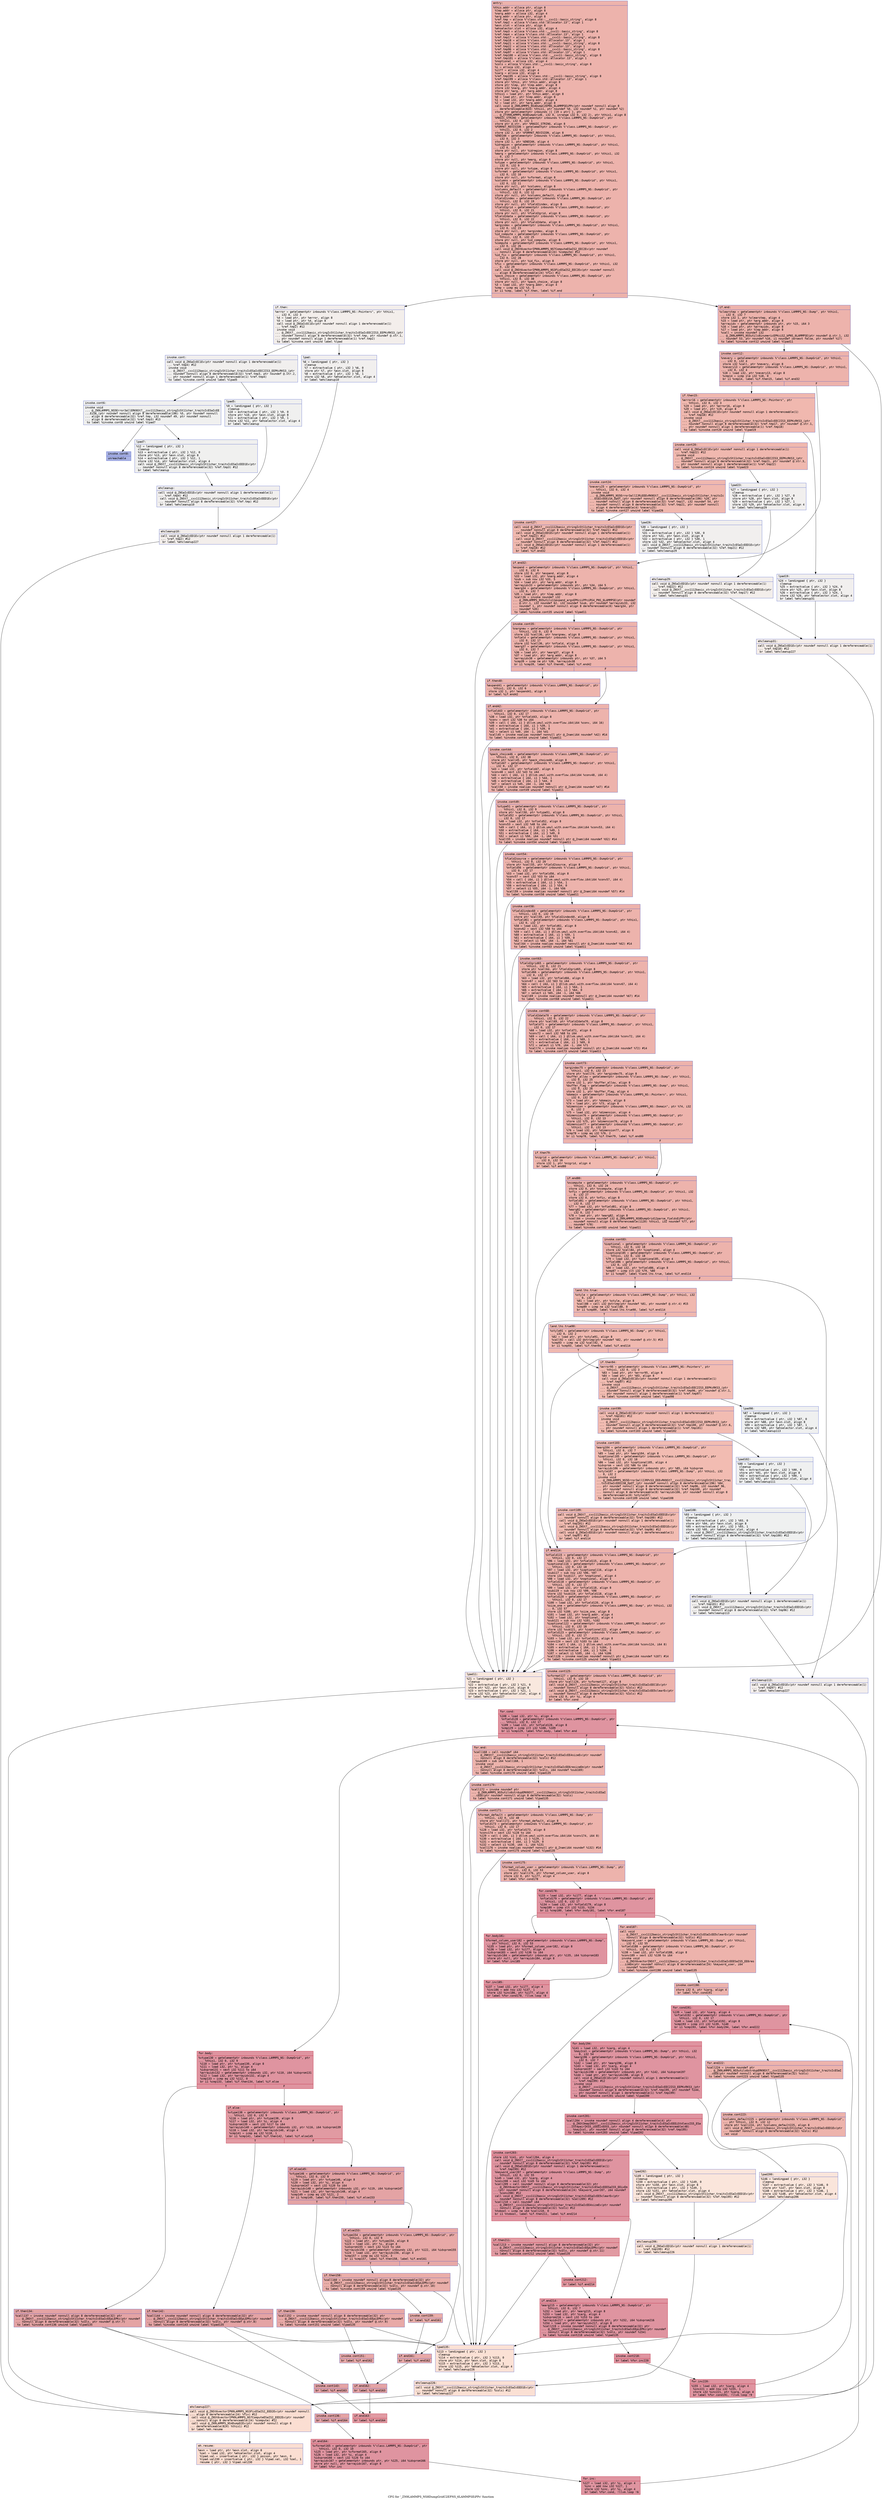 digraph "CFG for '_ZN9LAMMPS_NS8DumpGridC2EPNS_6LAMMPSEiPPc' function" {
	label="CFG for '_ZN9LAMMPS_NS8DumpGridC2EPNS_6LAMMPSEiPPc' function";

	Node0x557f62b9d290 [shape=record,color="#3d50c3ff", style=filled, fillcolor="#d6524470" fontname="Courier",label="{entry:\l|  %this.addr = alloca ptr, align 8\l  %lmp.addr = alloca ptr, align 8\l  %narg.addr = alloca i32, align 4\l  %arg.addr = alloca ptr, align 8\l  %ref.tmp = alloca %\"class.std::__cxx11::basic_string\", align 8\l  %ref.tmp2 = alloca %\"class.std::allocator.13\", align 1\l  %exn.slot = alloca ptr, align 8\l  %ehselector.slot = alloca i32, align 4\l  %ref.tmp3 = alloca %\"class.std::__cxx11::basic_string\", align 8\l  %ref.tmp4 = alloca %\"class.std::allocator.13\", align 1\l  %ref.tmp17 = alloca %\"class.std::__cxx11::basic_string\", align 8\l  %ref.tmp18 = alloca %\"class.std::allocator.13\", align 1\l  %ref.tmp21 = alloca %\"class.std::__cxx11::basic_string\", align 8\l  %ref.tmp22 = alloca %\"class.std::allocator.13\", align 1\l  %ref.tmp96 = alloca %\"class.std::__cxx11::basic_string\", align 8\l  %ref.tmp97 = alloca %\"class.std::allocator.13\", align 1\l  %ref.tmp100 = alloca %\"class.std::__cxx11::basic_string\", align 8\l  %ref.tmp101 = alloca %\"class.std::allocator.13\", align 1\l  %noptional = alloca i32, align 4\l  %cols = alloca %\"class.std::__cxx11::basic_string\", align 8\l  %i = alloca i32, align 4\l  %i177 = alloca i32, align 4\l  %iarg = alloca i32, align 4\l  %ref.tmp195 = alloca %\"class.std::__cxx11::basic_string\", align 8\l  %ref.tmp199 = alloca %\"class.std::allocator.13\", align 1\l  store ptr %this, ptr %this.addr, align 8\l  store ptr %lmp, ptr %lmp.addr, align 8\l  store i32 %narg, ptr %narg.addr, align 4\l  store ptr %arg, ptr %arg.addr, align 8\l  %this1 = load ptr, ptr %this.addr, align 8\l  %0 = load ptr, ptr %lmp.addr, align 8\l  %1 = load i32, ptr %narg.addr, align 4\l  %2 = load ptr, ptr %arg.addr, align 8\l  call void @_ZN9LAMMPS_NS4DumpC2EPNS_6LAMMPSEiPPc(ptr noundef nonnull align 8\l... dereferenceable(824) %this1, ptr noundef %0, i32 noundef %1, ptr noundef %2)\l  store ptr getelementptr inbounds (\{ [19 x ptr] \}, ptr\l... @_ZTVN9LAMMPS_NS8DumpGridE, i32 0, inrange i32 0, i32 2), ptr %this1, align 8\l  %MAGIC_STRING = getelementptr inbounds %\"class.LAMMPS_NS::DumpGrid\", ptr\l... %this1, i32 0, i32 1\l  store ptr @.str, ptr %MAGIC_STRING, align 8\l  %FORMAT_REVISION = getelementptr inbounds %\"class.LAMMPS_NS::DumpGrid\", ptr\l... %this1, i32 0, i32 2\l  store i32 2, ptr %FORMAT_REVISION, align 8\l  %ENDIAN = getelementptr inbounds %\"class.LAMMPS_NS::DumpGrid\", ptr %this1,\l... i32 0, i32 3\l  store i32 1, ptr %ENDIAN, align 4\l  %idregion = getelementptr inbounds %\"class.LAMMPS_NS::DumpGrid\", ptr %this1,\l... i32 0, i32 5\l  store ptr null, ptr %idregion, align 8\l  %earg = getelementptr inbounds %\"class.LAMMPS_NS::DumpGrid\", ptr %this1, i32\l... 0, i32 7\l  store ptr null, ptr %earg, align 8\l  %vtype = getelementptr inbounds %\"class.LAMMPS_NS::DumpGrid\", ptr %this1,\l... i32 0, i32 9\l  store ptr null, ptr %vtype, align 8\l  %vformat = getelementptr inbounds %\"class.LAMMPS_NS::DumpGrid\", ptr %this1,\l... i32 0, i32 10\l  store ptr null, ptr %vformat, align 8\l  %columns = getelementptr inbounds %\"class.LAMMPS_NS::DumpGrid\", ptr %this1,\l... i32 0, i32 11\l  store ptr null, ptr %columns, align 8\l  %columns_default = getelementptr inbounds %\"class.LAMMPS_NS::DumpGrid\", ptr\l... %this1, i32 0, i32 12\l  store ptr null, ptr %columns_default, align 8\l  %field2index = getelementptr inbounds %\"class.LAMMPS_NS::DumpGrid\", ptr\l... %this1, i32 0, i32 19\l  store ptr null, ptr %field2index, align 8\l  %field2grid = getelementptr inbounds %\"class.LAMMPS_NS::DumpGrid\", ptr\l... %this1, i32 0, i32 21\l  store ptr null, ptr %field2grid, align 8\l  %field2data = getelementptr inbounds %\"class.LAMMPS_NS::DumpGrid\", ptr\l... %this1, i32 0, i32 22\l  store ptr null, ptr %field2data, align 8\l  %argindex = getelementptr inbounds %\"class.LAMMPS_NS::DumpGrid\", ptr %this1,\l... i32 0, i32 23\l  store ptr null, ptr %argindex, align 8\l  %id_compute = getelementptr inbounds %\"class.LAMMPS_NS::DumpGrid\", ptr\l... %this1, i32 0, i32 25\l  store ptr null, ptr %id_compute, align 8\l  %compute = getelementptr inbounds %\"class.LAMMPS_NS::DumpGrid\", ptr %this1,\l... i32 0, i32 26\l  call void @_ZNSt6vectorIPN9LAMMPS_NS7ComputeESaIS2_EEC2Ev(ptr noundef\l... nonnull align 8 dereferenceable(24) %compute) #12\l  %id_fix = getelementptr inbounds %\"class.LAMMPS_NS::DumpGrid\", ptr %this1,\l... i32 0, i32 28\l  store ptr null, ptr %id_fix, align 8\l  %fix = getelementptr inbounds %\"class.LAMMPS_NS::DumpGrid\", ptr %this1, i32\l... 0, i32 29\l  call void @_ZNSt6vectorIPN9LAMMPS_NS3FixESaIS2_EEC2Ev(ptr noundef nonnull\l... align 8 dereferenceable(24) %fix) #12\l  %pack_choice = getelementptr inbounds %\"class.LAMMPS_NS::DumpGrid\", ptr\l... %this1, i32 0, i32 38\l  store ptr null, ptr %pack_choice, align 8\l  %3 = load i32, ptr %narg.addr, align 4\l  %cmp = icmp eq i32 %3, 5\l  br i1 %cmp, label %if.then, label %if.end\l|{<s0>T|<s1>F}}"];
	Node0x557f62b9d290:s0 -> Node0x557f62ba2fd0[tooltip="entry -> if.then\nProbability 0.00%" ];
	Node0x557f62b9d290:s1 -> Node0x557f62ba30a0[tooltip="entry -> if.end\nProbability 100.00%" ];
	Node0x557f62ba2fd0 [shape=record,color="#3d50c3ff", style=filled, fillcolor="#e5d8d170" fontname="Courier",label="{if.then:\l|  %error = getelementptr inbounds %\"class.LAMMPS_NS::Pointers\", ptr %this1,\l... i32 0, i32 3\l  %4 = load ptr, ptr %error, align 8\l  %5 = load ptr, ptr %4, align 8\l  call void @_ZNSaIcEC1Ev(ptr noundef nonnull align 1 dereferenceable(1)\l... %ref.tmp2) #12\l  invoke void\l... @_ZNSt7__cxx1112basic_stringIcSt11char_traitsIcESaIcEEC2IS3_EEPKcRKS3_(ptr\l... noundef nonnull align 8 dereferenceable(32) %ref.tmp, ptr noundef @.str.1,\l... ptr noundef nonnull align 1 dereferenceable(1) %ref.tmp2)\l          to label %invoke.cont unwind label %lpad\l}"];
	Node0x557f62ba2fd0 -> Node0x557f62ba36c0[tooltip="if.then -> invoke.cont\nProbability 50.00%" ];
	Node0x557f62ba2fd0 -> Node0x557f62ba37a0[tooltip="if.then -> lpad\nProbability 50.00%" ];
	Node0x557f62ba36c0 [shape=record,color="#3d50c3ff", style=filled, fillcolor="#e0dbd870" fontname="Courier",label="{invoke.cont:\l|  call void @_ZNSaIcEC1Ev(ptr noundef nonnull align 1 dereferenceable(1)\l... %ref.tmp4) #12\l  invoke void\l... @_ZNSt7__cxx1112basic_stringIcSt11char_traitsIcESaIcEEC2IS3_EEPKcRKS3_(ptr\l... noundef nonnull align 8 dereferenceable(32) %ref.tmp3, ptr noundef @.str.2,\l... ptr noundef nonnull align 1 dereferenceable(1) %ref.tmp4)\l          to label %invoke.cont6 unwind label %lpad5\l}"];
	Node0x557f62ba36c0 -> Node0x557f62ba3c50[tooltip="invoke.cont -> invoke.cont6\nProbability 50.00%" ];
	Node0x557f62ba36c0 -> Node0x557f62ba3ca0[tooltip="invoke.cont -> lpad5\nProbability 50.00%" ];
	Node0x557f62ba3c50 [shape=record,color="#3d50c3ff", style=filled, fillcolor="#dedcdb70" fontname="Courier",label="{invoke.cont6:\l|  invoke void\l... @_ZN9LAMMPS_NS5Error3allERKNSt7__cxx1112basic_stringIcSt11char_traitsIcESaIcEE\l...EiS8_(ptr noundef nonnull align 8 dereferenceable(196) %5, ptr noundef nonnull\l... align 8 dereferenceable(32) %ref.tmp, i32 noundef 49, ptr noundef nonnull\l... align 8 dereferenceable(32) %ref.tmp3) #13\l          to label %invoke.cont8 unwind label %lpad7\l}"];
	Node0x557f62ba3c50 -> Node0x557f62ba3c00[tooltip="invoke.cont6 -> invoke.cont8\nProbability 0.00%" ];
	Node0x557f62ba3c50 -> Node0x557f62ba4020[tooltip="invoke.cont6 -> lpad7\nProbability 100.00%" ];
	Node0x557f62ba3c00 [shape=record,color="#3d50c3ff", style=filled, fillcolor="#3d50c370" fontname="Courier",label="{invoke.cont8:\l|  unreachable\l}"];
	Node0x557f62ba37a0 [shape=record,color="#3d50c3ff", style=filled, fillcolor="#e0dbd870" fontname="Courier",label="{lpad:\l|  %6 = landingpad \{ ptr, i32 \}\l          cleanup\l  %7 = extractvalue \{ ptr, i32 \} %6, 0\l  store ptr %7, ptr %exn.slot, align 8\l  %8 = extractvalue \{ ptr, i32 \} %6, 1\l  store i32 %8, ptr %ehselector.slot, align 4\l  br label %ehcleanup10\l}"];
	Node0x557f62ba37a0 -> Node0x557f62ba46c0[tooltip="lpad -> ehcleanup10\nProbability 100.00%" ];
	Node0x557f62ba3ca0 [shape=record,color="#3d50c3ff", style=filled, fillcolor="#dedcdb70" fontname="Courier",label="{lpad5:\l|  %9 = landingpad \{ ptr, i32 \}\l          cleanup\l  %10 = extractvalue \{ ptr, i32 \} %9, 0\l  store ptr %10, ptr %exn.slot, align 8\l  %11 = extractvalue \{ ptr, i32 \} %9, 1\l  store i32 %11, ptr %ehselector.slot, align 4\l  br label %ehcleanup\l}"];
	Node0x557f62ba3ca0 -> Node0x557f62ba4a10[tooltip="lpad5 -> ehcleanup\nProbability 100.00%" ];
	Node0x557f62ba4020 [shape=record,color="#3d50c3ff", style=filled, fillcolor="#dedcdb70" fontname="Courier",label="{lpad7:\l|  %12 = landingpad \{ ptr, i32 \}\l          cleanup\l  %13 = extractvalue \{ ptr, i32 \} %12, 0\l  store ptr %13, ptr %exn.slot, align 8\l  %14 = extractvalue \{ ptr, i32 \} %12, 1\l  store i32 %14, ptr %ehselector.slot, align 4\l  call void @_ZNSt7__cxx1112basic_stringIcSt11char_traitsIcESaIcEED1Ev(ptr\l... noundef nonnull align 8 dereferenceable(32) %ref.tmp3) #12\l  br label %ehcleanup\l}"];
	Node0x557f62ba4020 -> Node0x557f62ba4a10[tooltip="lpad7 -> ehcleanup\nProbability 100.00%" ];
	Node0x557f62ba4a10 [shape=record,color="#3d50c3ff", style=filled, fillcolor="#e0dbd870" fontname="Courier",label="{ehcleanup:\l|  call void @_ZNSaIcED1Ev(ptr noundef nonnull align 1 dereferenceable(1)\l... %ref.tmp4) #12\l  call void @_ZNSt7__cxx1112basic_stringIcSt11char_traitsIcESaIcEED1Ev(ptr\l... noundef nonnull align 8 dereferenceable(32) %ref.tmp) #12\l  br label %ehcleanup10\l}"];
	Node0x557f62ba4a10 -> Node0x557f62ba46c0[tooltip="ehcleanup -> ehcleanup10\nProbability 100.00%" ];
	Node0x557f62ba46c0 [shape=record,color="#3d50c3ff", style=filled, fillcolor="#e5d8d170" fontname="Courier",label="{ehcleanup10:\l|  call void @_ZNSaIcED1Ev(ptr noundef nonnull align 1 dereferenceable(1)\l... %ref.tmp2) #12\l  br label %ehcleanup227\l}"];
	Node0x557f62ba46c0 -> Node0x557f62ba5470[tooltip="ehcleanup10 -> ehcleanup227\nProbability 100.00%" ];
	Node0x557f62ba30a0 [shape=record,color="#3d50c3ff", style=filled, fillcolor="#d6524470" fontname="Courier",label="{if.end:\l|  %clearstep = getelementptr inbounds %\"class.LAMMPS_NS::Dump\", ptr %this1,\l... i32 0, i32 7\l  store i32 1, ptr %clearstep, align 4\l  %15 = load ptr, ptr %arg.addr, align 8\l  %arrayidx = getelementptr inbounds ptr, ptr %15, i64 3\l  %16 = load ptr, ptr %arrayidx, align 8\l  %17 = load ptr, ptr %lmp.addr, align 8\l  %call = invoke noundef i32\l... @_ZN9LAMMPS_NS5utils8inumericEPKciS2_bPNS_6LAMMPSE(ptr noundef @.str.1, i32\l... noundef 53, ptr noundef %16, i1 noundef zeroext false, ptr noundef %17)\l          to label %invoke.cont12 unwind label %lpad11\l}"];
	Node0x557f62ba30a0 -> Node0x557f62ba59f0[tooltip="if.end -> invoke.cont12\nProbability 100.00%" ];
	Node0x557f62ba30a0 -> Node0x557f62ba5a70[tooltip="if.end -> lpad11\nProbability 0.00%" ];
	Node0x557f62ba59f0 [shape=record,color="#3d50c3ff", style=filled, fillcolor="#d6524470" fontname="Courier",label="{invoke.cont12:\l|  %nevery = getelementptr inbounds %\"class.LAMMPS_NS::DumpGrid\", ptr %this1,\l... i32 0, i32 4\l  store i32 %call, ptr %nevery, align 8\l  %nevery13 = getelementptr inbounds %\"class.LAMMPS_NS::DumpGrid\", ptr %this1,\l... i32 0, i32 4\l  %18 = load i32, ptr %nevery13, align 8\l  %cmp14 = icmp sle i32 %18, 0\l  br i1 %cmp14, label %if.then15, label %if.end32\l|{<s0>T|<s1>F}}"];
	Node0x557f62ba59f0:s0 -> Node0x557f62ba61e0[tooltip="invoke.cont12 -> if.then15\nProbability 50.00%" ];
	Node0x557f62ba59f0:s1 -> Node0x557f62ba6260[tooltip="invoke.cont12 -> if.end32\nProbability 50.00%" ];
	Node0x557f62ba61e0 [shape=record,color="#3d50c3ff", style=filled, fillcolor="#dc5d4a70" fontname="Courier",label="{if.then15:\l|  %error16 = getelementptr inbounds %\"class.LAMMPS_NS::Pointers\", ptr\l... %this1, i32 0, i32 3\l  %19 = load ptr, ptr %error16, align 8\l  %20 = load ptr, ptr %19, align 8\l  call void @_ZNSaIcEC1Ev(ptr noundef nonnull align 1 dereferenceable(1)\l... %ref.tmp18) #12\l  invoke void\l... @_ZNSt7__cxx1112basic_stringIcSt11char_traitsIcESaIcEEC2IS3_EEPKcRKS3_(ptr\l... noundef nonnull align 8 dereferenceable(32) %ref.tmp17, ptr noundef @.str.1,\l... ptr noundef nonnull align 1 dereferenceable(1) %ref.tmp18)\l          to label %invoke.cont20 unwind label %lpad19\l}"];
	Node0x557f62ba61e0 -> Node0x557f62ba6750[tooltip="if.then15 -> invoke.cont20\nProbability 100.00%" ];
	Node0x557f62ba61e0 -> Node0x557f62ba67d0[tooltip="if.then15 -> lpad19\nProbability 0.00%" ];
	Node0x557f62ba6750 [shape=record,color="#3d50c3ff", style=filled, fillcolor="#dc5d4a70" fontname="Courier",label="{invoke.cont20:\l|  call void @_ZNSaIcEC1Ev(ptr noundef nonnull align 1 dereferenceable(1)\l... %ref.tmp22) #12\l  invoke void\l... @_ZNSt7__cxx1112basic_stringIcSt11char_traitsIcESaIcEEC2IS3_EEPKcRKS3_(ptr\l... noundef nonnull align 8 dereferenceable(32) %ref.tmp21, ptr noundef @.str.3,\l... ptr noundef nonnull align 1 dereferenceable(1) %ref.tmp22)\l          to label %invoke.cont24 unwind label %lpad23\l}"];
	Node0x557f62ba6750 -> Node0x557f62ba6b50[tooltip="invoke.cont20 -> invoke.cont24\nProbability 100.00%" ];
	Node0x557f62ba6750 -> Node0x557f62ba6ba0[tooltip="invoke.cont20 -> lpad23\nProbability 0.00%" ];
	Node0x557f62ba6b50 [shape=record,color="#3d50c3ff", style=filled, fillcolor="#dc5d4a70" fontname="Courier",label="{invoke.cont24:\l|  %nevery25 = getelementptr inbounds %\"class.LAMMPS_NS::DumpGrid\", ptr\l... %this1, i32 0, i32 4\l  invoke void\l... @_ZN9LAMMPS_NS5Error3allIJRiEEEvRKNSt7__cxx1112basic_stringIcSt11char_traitsIc\l...ESaIcEEEiSA_DpOT_(ptr noundef nonnull align 8 dereferenceable(196) %20, ptr\l... noundef nonnull align 8 dereferenceable(32) %ref.tmp17, i32 noundef 54, ptr\l... noundef nonnull align 8 dereferenceable(32) %ref.tmp21, ptr noundef nonnull\l... align 4 dereferenceable(4) %nevery25)\l          to label %invoke.cont27 unwind label %lpad26\l}"];
	Node0x557f62ba6b50 -> Node0x557f62ba6b00[tooltip="invoke.cont24 -> invoke.cont27\nProbability 100.00%" ];
	Node0x557f62ba6b50 -> Node0x557f62ba7020[tooltip="invoke.cont24 -> lpad26\nProbability 0.00%" ];
	Node0x557f62ba6b00 [shape=record,color="#3d50c3ff", style=filled, fillcolor="#dc5d4a70" fontname="Courier",label="{invoke.cont27:\l|  call void @_ZNSt7__cxx1112basic_stringIcSt11char_traitsIcESaIcEED1Ev(ptr\l... noundef nonnull align 8 dereferenceable(32) %ref.tmp21) #12\l  call void @_ZNSaIcED1Ev(ptr noundef nonnull align 1 dereferenceable(1)\l... %ref.tmp22) #12\l  call void @_ZNSt7__cxx1112basic_stringIcSt11char_traitsIcESaIcEED1Ev(ptr\l... noundef nonnull align 8 dereferenceable(32) %ref.tmp17) #12\l  call void @_ZNSaIcED1Ev(ptr noundef nonnull align 1 dereferenceable(1)\l... %ref.tmp18) #12\l  br label %if.end32\l}"];
	Node0x557f62ba6b00 -> Node0x557f62ba6260[tooltip="invoke.cont27 -> if.end32\nProbability 100.00%" ];
	Node0x557f62ba5a70 [shape=record,color="#3d50c3ff", style=filled, fillcolor="#f2cab570" fontname="Courier",label="{lpad11:\l|  %21 = landingpad \{ ptr, i32 \}\l          cleanup\l  %22 = extractvalue \{ ptr, i32 \} %21, 0\l  store ptr %22, ptr %exn.slot, align 8\l  %23 = extractvalue \{ ptr, i32 \} %21, 1\l  store i32 %23, ptr %ehselector.slot, align 4\l  br label %ehcleanup227\l}"];
	Node0x557f62ba5a70 -> Node0x557f62ba5470[tooltip="lpad11 -> ehcleanup227\nProbability 100.00%" ];
	Node0x557f62ba67d0 [shape=record,color="#3d50c3ff", style=filled, fillcolor="#e0dbd870" fontname="Courier",label="{lpad19:\l|  %24 = landingpad \{ ptr, i32 \}\l          cleanup\l  %25 = extractvalue \{ ptr, i32 \} %24, 0\l  store ptr %25, ptr %exn.slot, align 8\l  %26 = extractvalue \{ ptr, i32 \} %24, 1\l  store i32 %26, ptr %ehselector.slot, align 4\l  br label %ehcleanup31\l}"];
	Node0x557f62ba67d0 -> Node0x557f62ba7d90[tooltip="lpad19 -> ehcleanup31\nProbability 100.00%" ];
	Node0x557f62ba6ba0 [shape=record,color="#3d50c3ff", style=filled, fillcolor="#e0dbd870" fontname="Courier",label="{lpad23:\l|  %27 = landingpad \{ ptr, i32 \}\l          cleanup\l  %28 = extractvalue \{ ptr, i32 \} %27, 0\l  store ptr %28, ptr %exn.slot, align 8\l  %29 = extractvalue \{ ptr, i32 \} %27, 1\l  store i32 %29, ptr %ehselector.slot, align 4\l  br label %ehcleanup29\l}"];
	Node0x557f62ba6ba0 -> Node0x557f62ba8100[tooltip="lpad23 -> ehcleanup29\nProbability 100.00%" ];
	Node0x557f62ba7020 [shape=record,color="#3d50c3ff", style=filled, fillcolor="#e0dbd870" fontname="Courier",label="{lpad26:\l|  %30 = landingpad \{ ptr, i32 \}\l          cleanup\l  %31 = extractvalue \{ ptr, i32 \} %30, 0\l  store ptr %31, ptr %exn.slot, align 8\l  %32 = extractvalue \{ ptr, i32 \} %30, 1\l  store i32 %32, ptr %ehselector.slot, align 4\l  call void @_ZNSt7__cxx1112basic_stringIcSt11char_traitsIcESaIcEED1Ev(ptr\l... noundef nonnull align 8 dereferenceable(32) %ref.tmp21) #12\l  br label %ehcleanup29\l}"];
	Node0x557f62ba7020 -> Node0x557f62ba8100[tooltip="lpad26 -> ehcleanup29\nProbability 100.00%" ];
	Node0x557f62ba8100 [shape=record,color="#3d50c3ff", style=filled, fillcolor="#e5d8d170" fontname="Courier",label="{ehcleanup29:\l|  call void @_ZNSaIcED1Ev(ptr noundef nonnull align 1 dereferenceable(1)\l... %ref.tmp22) #12\l  call void @_ZNSt7__cxx1112basic_stringIcSt11char_traitsIcESaIcEED1Ev(ptr\l... noundef nonnull align 8 dereferenceable(32) %ref.tmp17) #12\l  br label %ehcleanup31\l}"];
	Node0x557f62ba8100 -> Node0x557f62ba7d90[tooltip="ehcleanup29 -> ehcleanup31\nProbability 100.00%" ];
	Node0x557f62ba7d90 [shape=record,color="#3d50c3ff", style=filled, fillcolor="#e8d6cc70" fontname="Courier",label="{ehcleanup31:\l|  call void @_ZNSaIcED1Ev(ptr noundef nonnull align 1 dereferenceable(1)\l... %ref.tmp18) #12\l  br label %ehcleanup227\l}"];
	Node0x557f62ba7d90 -> Node0x557f62ba5470[tooltip="ehcleanup31 -> ehcleanup227\nProbability 100.00%" ];
	Node0x557f62ba6260 [shape=record,color="#3d50c3ff", style=filled, fillcolor="#d6524470" fontname="Courier",label="{if.end32:\l|  %expand = getelementptr inbounds %\"class.LAMMPS_NS::DumpGrid\", ptr %this1,\l... i32 0, i32 6\l  store i32 0, ptr %expand, align 8\l  %33 = load i32, ptr %narg.addr, align 4\l  %sub = sub nsw i32 %33, 5\l  %34 = load ptr, ptr %arg.addr, align 8\l  %arrayidx33 = getelementptr inbounds ptr, ptr %34, i64 5\l  %earg34 = getelementptr inbounds %\"class.LAMMPS_NS::DumpGrid\", ptr %this1,\l... i32 0, i32 7\l  %35 = load ptr, ptr %lmp.addr, align 8\l  %call36 = invoke noundef i32\l... @_ZN9LAMMPS_NS5utils11expand_argsEPKciiPPciRS4_PNS_6LAMMPSE(ptr noundef\l... @.str.1, i32 noundef 62, i32 noundef %sub, ptr noundef %arrayidx33, i32\l... noundef 1, ptr noundef nonnull align 8 dereferenceable(8) %earg34, ptr\l... noundef %35)\l          to label %invoke.cont35 unwind label %lpad11\l}"];
	Node0x557f62ba6260 -> Node0x557f62ba9070[tooltip="if.end32 -> invoke.cont35\nProbability 100.00%" ];
	Node0x557f62ba6260 -> Node0x557f62ba5a70[tooltip="if.end32 -> lpad11\nProbability 0.00%" ];
	Node0x557f62ba9070 [shape=record,color="#3d50c3ff", style=filled, fillcolor="#d6524470" fontname="Courier",label="{invoke.cont35:\l|  %nargnew = getelementptr inbounds %\"class.LAMMPS_NS::DumpGrid\", ptr\l... %this1, i32 0, i32 8\l  store i32 %call36, ptr %nargnew, align 8\l  %nfield = getelementptr inbounds %\"class.LAMMPS_NS::DumpGrid\", ptr %this1,\l... i32 0, i32 17\l  store i32 %call36, ptr %nfield, align 8\l  %earg37 = getelementptr inbounds %\"class.LAMMPS_NS::DumpGrid\", ptr %this1,\l... i32 0, i32 7\l  %36 = load ptr, ptr %earg37, align 8\l  %37 = load ptr, ptr %arg.addr, align 8\l  %arrayidx38 = getelementptr inbounds ptr, ptr %37, i64 5\l  %cmp39 = icmp ne ptr %36, %arrayidx38\l  br i1 %cmp39, label %if.then40, label %if.end42\l|{<s0>T|<s1>F}}"];
	Node0x557f62ba9070:s0 -> Node0x557f62ba8ff0[tooltip="invoke.cont35 -> if.then40\nProbability 62.50%" ];
	Node0x557f62ba9070:s1 -> Node0x557f62ba9920[tooltip="invoke.cont35 -> if.end42\nProbability 37.50%" ];
	Node0x557f62ba8ff0 [shape=record,color="#3d50c3ff", style=filled, fillcolor="#d8564670" fontname="Courier",label="{if.then40:\l|  %expand41 = getelementptr inbounds %\"class.LAMMPS_NS::DumpGrid\", ptr\l... %this1, i32 0, i32 6\l  store i32 1, ptr %expand41, align 8\l  br label %if.end42\l}"];
	Node0x557f62ba8ff0 -> Node0x557f62ba9920[tooltip="if.then40 -> if.end42\nProbability 100.00%" ];
	Node0x557f62ba9920 [shape=record,color="#3d50c3ff", style=filled, fillcolor="#d6524470" fontname="Courier",label="{if.end42:\l|  %nfield43 = getelementptr inbounds %\"class.LAMMPS_NS::DumpGrid\", ptr\l... %this1, i32 0, i32 17\l  %38 = load i32, ptr %nfield43, align 8\l  %conv = sext i32 %38 to i64\l  %39 = call \{ i64, i1 \} @llvm.umul.with.overflow.i64(i64 %conv, i64 16)\l  %40 = extractvalue \{ i64, i1 \} %39, 1\l  %41 = extractvalue \{ i64, i1 \} %39, 0\l  %42 = select i1 %40, i64 -1, i64 %41\l  %call45 = invoke noalias noundef nonnull ptr @_Znam(i64 noundef %42) #14\l          to label %invoke.cont44 unwind label %lpad11\l}"];
	Node0x557f62ba9920 -> Node0x557f62ba2d40[tooltip="if.end42 -> invoke.cont44\nProbability 100.00%" ];
	Node0x557f62ba9920 -> Node0x557f62ba5a70[tooltip="if.end42 -> lpad11\nProbability 0.00%" ];
	Node0x557f62ba2d40 [shape=record,color="#3d50c3ff", style=filled, fillcolor="#d6524470" fontname="Courier",label="{invoke.cont44:\l|  %pack_choice46 = getelementptr inbounds %\"class.LAMMPS_NS::DumpGrid\", ptr\l... %this1, i32 0, i32 38\l  store ptr %call45, ptr %pack_choice46, align 8\l  %nfield47 = getelementptr inbounds %\"class.LAMMPS_NS::DumpGrid\", ptr %this1,\l... i32 0, i32 17\l  %43 = load i32, ptr %nfield47, align 8\l  %conv48 = sext i32 %43 to i64\l  %44 = call \{ i64, i1 \} @llvm.umul.with.overflow.i64(i64 %conv48, i64 4)\l  %45 = extractvalue \{ i64, i1 \} %44, 1\l  %46 = extractvalue \{ i64, i1 \} %44, 0\l  %47 = select i1 %45, i64 -1, i64 %46\l  %call50 = invoke noalias noundef nonnull ptr @_Znam(i64 noundef %47) #14\l          to label %invoke.cont49 unwind label %lpad11\l}"];
	Node0x557f62ba2d40 -> Node0x557f62baba40[tooltip="invoke.cont44 -> invoke.cont49\nProbability 100.00%" ];
	Node0x557f62ba2d40 -> Node0x557f62ba5a70[tooltip="invoke.cont44 -> lpad11\nProbability 0.00%" ];
	Node0x557f62baba40 [shape=record,color="#3d50c3ff", style=filled, fillcolor="#d6524470" fontname="Courier",label="{invoke.cont49:\l|  %vtype51 = getelementptr inbounds %\"class.LAMMPS_NS::DumpGrid\", ptr\l... %this1, i32 0, i32 9\l  store ptr %call50, ptr %vtype51, align 8\l  %nfield52 = getelementptr inbounds %\"class.LAMMPS_NS::DumpGrid\", ptr %this1,\l... i32 0, i32 17\l  %48 = load i32, ptr %nfield52, align 8\l  %conv53 = sext i32 %48 to i64\l  %49 = call \{ i64, i1 \} @llvm.umul.with.overflow.i64(i64 %conv53, i64 4)\l  %50 = extractvalue \{ i64, i1 \} %49, 1\l  %51 = extractvalue \{ i64, i1 \} %49, 0\l  %52 = select i1 %50, i64 -1, i64 %51\l  %call55 = invoke noalias noundef nonnull ptr @_Znam(i64 noundef %52) #14\l          to label %invoke.cont54 unwind label %lpad11\l}"];
	Node0x557f62baba40 -> Node0x557f62bac1b0[tooltip="invoke.cont49 -> invoke.cont54\nProbability 100.00%" ];
	Node0x557f62baba40 -> Node0x557f62ba5a70[tooltip="invoke.cont49 -> lpad11\nProbability 0.00%" ];
	Node0x557f62bac1b0 [shape=record,color="#3d50c3ff", style=filled, fillcolor="#d6524470" fontname="Courier",label="{invoke.cont54:\l|  %field2source = getelementptr inbounds %\"class.LAMMPS_NS::DumpGrid\", ptr\l... %this1, i32 0, i32 20\l  store ptr %call55, ptr %field2source, align 8\l  %nfield56 = getelementptr inbounds %\"class.LAMMPS_NS::DumpGrid\", ptr %this1,\l... i32 0, i32 17\l  %53 = load i32, ptr %nfield56, align 8\l  %conv57 = sext i32 %53 to i64\l  %54 = call \{ i64, i1 \} @llvm.umul.with.overflow.i64(i64 %conv57, i64 4)\l  %55 = extractvalue \{ i64, i1 \} %54, 1\l  %56 = extractvalue \{ i64, i1 \} %54, 0\l  %57 = select i1 %55, i64 -1, i64 %56\l  %call59 = invoke noalias noundef nonnull ptr @_Znam(i64 noundef %57) #14\l          to label %invoke.cont58 unwind label %lpad11\l}"];
	Node0x557f62bac1b0 -> Node0x557f62bac960[tooltip="invoke.cont54 -> invoke.cont58\nProbability 100.00%" ];
	Node0x557f62bac1b0 -> Node0x557f62ba5a70[tooltip="invoke.cont54 -> lpad11\nProbability 0.00%" ];
	Node0x557f62bac960 [shape=record,color="#3d50c3ff", style=filled, fillcolor="#d6524470" fontname="Courier",label="{invoke.cont58:\l|  %field2index60 = getelementptr inbounds %\"class.LAMMPS_NS::DumpGrid\", ptr\l... %this1, i32 0, i32 19\l  store ptr %call59, ptr %field2index60, align 8\l  %nfield61 = getelementptr inbounds %\"class.LAMMPS_NS::DumpGrid\", ptr %this1,\l... i32 0, i32 17\l  %58 = load i32, ptr %nfield61, align 8\l  %conv62 = sext i32 %58 to i64\l  %59 = call \{ i64, i1 \} @llvm.umul.with.overflow.i64(i64 %conv62, i64 4)\l  %60 = extractvalue \{ i64, i1 \} %59, 1\l  %61 = extractvalue \{ i64, i1 \} %59, 0\l  %62 = select i1 %60, i64 -1, i64 %61\l  %call64 = invoke noalias noundef nonnull ptr @_Znam(i64 noundef %62) #14\l          to label %invoke.cont63 unwind label %lpad11\l}"];
	Node0x557f62bac960 -> Node0x557f62bad1c0[tooltip="invoke.cont58 -> invoke.cont63\nProbability 100.00%" ];
	Node0x557f62bac960 -> Node0x557f62ba5a70[tooltip="invoke.cont58 -> lpad11\nProbability 0.00%" ];
	Node0x557f62bad1c0 [shape=record,color="#3d50c3ff", style=filled, fillcolor="#d6524470" fontname="Courier",label="{invoke.cont63:\l|  %field2grid65 = getelementptr inbounds %\"class.LAMMPS_NS::DumpGrid\", ptr\l... %this1, i32 0, i32 21\l  store ptr %call64, ptr %field2grid65, align 8\l  %nfield66 = getelementptr inbounds %\"class.LAMMPS_NS::DumpGrid\", ptr %this1,\l... i32 0, i32 17\l  %63 = load i32, ptr %nfield66, align 8\l  %conv67 = sext i32 %63 to i64\l  %64 = call \{ i64, i1 \} @llvm.umul.with.overflow.i64(i64 %conv67, i64 4)\l  %65 = extractvalue \{ i64, i1 \} %64, 1\l  %66 = extractvalue \{ i64, i1 \} %64, 0\l  %67 = select i1 %65, i64 -1, i64 %66\l  %call69 = invoke noalias noundef nonnull ptr @_Znam(i64 noundef %67) #14\l          to label %invoke.cont68 unwind label %lpad11\l}"];
	Node0x557f62bad1c0 -> Node0x557f62bada20[tooltip="invoke.cont63 -> invoke.cont68\nProbability 100.00%" ];
	Node0x557f62bad1c0 -> Node0x557f62ba5a70[tooltip="invoke.cont63 -> lpad11\nProbability 0.00%" ];
	Node0x557f62bada20 [shape=record,color="#3d50c3ff", style=filled, fillcolor="#d6524470" fontname="Courier",label="{invoke.cont68:\l|  %field2data70 = getelementptr inbounds %\"class.LAMMPS_NS::DumpGrid\", ptr\l... %this1, i32 0, i32 22\l  store ptr %call69, ptr %field2data70, align 8\l  %nfield71 = getelementptr inbounds %\"class.LAMMPS_NS::DumpGrid\", ptr %this1,\l... i32 0, i32 17\l  %68 = load i32, ptr %nfield71, align 8\l  %conv72 = sext i32 %68 to i64\l  %69 = call \{ i64, i1 \} @llvm.umul.with.overflow.i64(i64 %conv72, i64 4)\l  %70 = extractvalue \{ i64, i1 \} %69, 1\l  %71 = extractvalue \{ i64, i1 \} %69, 0\l  %72 = select i1 %70, i64 -1, i64 %71\l  %call74 = invoke noalias noundef nonnull ptr @_Znam(i64 noundef %72) #14\l          to label %invoke.cont73 unwind label %lpad11\l}"];
	Node0x557f62bada20 -> Node0x557f62bae280[tooltip="invoke.cont68 -> invoke.cont73\nProbability 100.00%" ];
	Node0x557f62bada20 -> Node0x557f62ba5a70[tooltip="invoke.cont68 -> lpad11\nProbability 0.00%" ];
	Node0x557f62bae280 [shape=record,color="#3d50c3ff", style=filled, fillcolor="#d6524470" fontname="Courier",label="{invoke.cont73:\l|  %argindex75 = getelementptr inbounds %\"class.LAMMPS_NS::DumpGrid\", ptr\l... %this1, i32 0, i32 23\l  store ptr %call74, ptr %argindex75, align 8\l  %buffer_allow = getelementptr inbounds %\"class.LAMMPS_NS::Dump\", ptr %this1,\l... i32 0, i32 25\l  store i32 1, ptr %buffer_allow, align 8\l  %buffer_flag = getelementptr inbounds %\"class.LAMMPS_NS::Dump\", ptr %this1,\l... i32 0, i32 26\l  store i32 1, ptr %buffer_flag, align 4\l  %domain = getelementptr inbounds %\"class.LAMMPS_NS::Pointers\", ptr %this1,\l... i32 0, i32 10\l  %73 = load ptr, ptr %domain, align 8\l  %74 = load ptr, ptr %73, align 8\l  %dimension = getelementptr inbounds %\"class.LAMMPS_NS::Domain\", ptr %74, i32\l... 0, i32 2\l  %75 = load i32, ptr %dimension, align 4\l  %dimension76 = getelementptr inbounds %\"class.LAMMPS_NS::DumpGrid\", ptr\l... %this1, i32 0, i32 13\l  store i32 %75, ptr %dimension76, align 8\l  %dimension77 = getelementptr inbounds %\"class.LAMMPS_NS::DumpGrid\", ptr\l... %this1, i32 0, i32 13\l  %76 = load i32, ptr %dimension77, align 8\l  %cmp78 = icmp eq i32 %76, 2\l  br i1 %cmp78, label %if.then79, label %if.end80\l|{<s0>T|<s1>F}}"];
	Node0x557f62bae280:s0 -> Node0x557f62ba0fc0[tooltip="invoke.cont73 -> if.then79\nProbability 50.00%" ];
	Node0x557f62bae280:s1 -> Node0x557f62ba1040[tooltip="invoke.cont73 -> if.end80\nProbability 50.00%" ];
	Node0x557f62ba0fc0 [shape=record,color="#3d50c3ff", style=filled, fillcolor="#dc5d4a70" fontname="Courier",label="{if.then79:\l|  %nzgrid = getelementptr inbounds %\"class.LAMMPS_NS::DumpGrid\", ptr %this1,\l... i32 0, i32 16\l  store i32 1, ptr %nzgrid, align 4\l  br label %if.end80\l}"];
	Node0x557f62ba0fc0 -> Node0x557f62ba1040[tooltip="if.then79 -> if.end80\nProbability 100.00%" ];
	Node0x557f62ba1040 [shape=record,color="#3d50c3ff", style=filled, fillcolor="#d6524470" fontname="Courier",label="{if.end80:\l|  %ncompute = getelementptr inbounds %\"class.LAMMPS_NS::DumpGrid\", ptr\l... %this1, i32 0, i32 24\l  store i32 0, ptr %ncompute, align 8\l  %nfix = getelementptr inbounds %\"class.LAMMPS_NS::DumpGrid\", ptr %this1, i32\l... 0, i32 27\l  store i32 0, ptr %nfix, align 8\l  %nfield81 = getelementptr inbounds %\"class.LAMMPS_NS::DumpGrid\", ptr %this1,\l... i32 0, i32 17\l  %77 = load i32, ptr %nfield81, align 8\l  %earg82 = getelementptr inbounds %\"class.LAMMPS_NS::DumpGrid\", ptr %this1,\l... i32 0, i32 7\l  %78 = load ptr, ptr %earg82, align 8\l  %call84 = invoke noundef i32 @_ZN9LAMMPS_NS8DumpGrid12parse_fieldsEiPPc(ptr\l... noundef nonnull align 8 dereferenceable(1120) %this1, i32 noundef %77, ptr\l... noundef %78)\l          to label %invoke.cont83 unwind label %lpad11\l}"];
	Node0x557f62ba1040 -> Node0x557f62ba1a30[tooltip="if.end80 -> invoke.cont83\nProbability 100.00%" ];
	Node0x557f62ba1040 -> Node0x557f62ba5a70[tooltip="if.end80 -> lpad11\nProbability 0.00%" ];
	Node0x557f62ba1a30 [shape=record,color="#3d50c3ff", style=filled, fillcolor="#d6524470" fontname="Courier",label="{invoke.cont83:\l|  %ioptional = getelementptr inbounds %\"class.LAMMPS_NS::DumpGrid\", ptr\l... %this1, i32 0, i32 18\l  store i32 %call84, ptr %ioptional, align 4\l  %ioptional85 = getelementptr inbounds %\"class.LAMMPS_NS::DumpGrid\", ptr\l... %this1, i32 0, i32 18\l  %79 = load i32, ptr %ioptional85, align 4\l  %nfield86 = getelementptr inbounds %\"class.LAMMPS_NS::DumpGrid\", ptr %this1,\l... i32 0, i32 17\l  %80 = load i32, ptr %nfield86, align 8\l  %cmp87 = icmp slt i32 %79, %80\l  br i1 %cmp87, label %land.lhs.true, label %if.end114\l|{<s0>T|<s1>F}}"];
	Node0x557f62ba1a30:s0 -> Node0x557f62bb1250[tooltip="invoke.cont83 -> land.lhs.true\nProbability 50.00%" ];
	Node0x557f62ba1a30:s1 -> Node0x557f62bb12d0[tooltip="invoke.cont83 -> if.end114\nProbability 50.00%" ];
	Node0x557f62bb1250 [shape=record,color="#3d50c3ff", style=filled, fillcolor="#dc5d4a70" fontname="Courier",label="{land.lhs.true:\l|  %style = getelementptr inbounds %\"class.LAMMPS_NS::Dump\", ptr %this1, i32\l... 0, i32 2\l  %81 = load ptr, ptr %style, align 8\l  %call88 = call i32 @strcmp(ptr noundef %81, ptr noundef @.str.4) #15\l  %cmp89 = icmp ne i32 %call88, 0\l  br i1 %cmp89, label %land.lhs.true90, label %if.end114\l|{<s0>T|<s1>F}}"];
	Node0x557f62bb1250:s0 -> Node0x557f62bb1840[tooltip="land.lhs.true -> land.lhs.true90\nProbability 62.50%" ];
	Node0x557f62bb1250:s1 -> Node0x557f62bb12d0[tooltip="land.lhs.true -> if.end114\nProbability 37.50%" ];
	Node0x557f62bb1840 [shape=record,color="#3d50c3ff", style=filled, fillcolor="#de614d70" fontname="Courier",label="{land.lhs.true90:\l|  %style91 = getelementptr inbounds %\"class.LAMMPS_NS::Dump\", ptr %this1,\l... i32 0, i32 2\l  %82 = load ptr, ptr %style91, align 8\l  %call92 = call i32 @strcmp(ptr noundef %82, ptr noundef @.str.5) #15\l  %cmp93 = icmp ne i32 %call92, 0\l  br i1 %cmp93, label %if.then94, label %if.end114\l|{<s0>T|<s1>F}}"];
	Node0x557f62bb1840:s0 -> Node0x557f62bb1d60[tooltip="land.lhs.true90 -> if.then94\nProbability 62.50%" ];
	Node0x557f62bb1840:s1 -> Node0x557f62bb12d0[tooltip="land.lhs.true90 -> if.end114\nProbability 37.50%" ];
	Node0x557f62bb1d60 [shape=record,color="#3d50c3ff", style=filled, fillcolor="#e1675170" fontname="Courier",label="{if.then94:\l|  %error95 = getelementptr inbounds %\"class.LAMMPS_NS::Pointers\", ptr\l... %this1, i32 0, i32 3\l  %83 = load ptr, ptr %error95, align 8\l  %84 = load ptr, ptr %83, align 8\l  call void @_ZNSaIcEC1Ev(ptr noundef nonnull align 1 dereferenceable(1)\l... %ref.tmp97) #12\l  invoke void\l... @_ZNSt7__cxx1112basic_stringIcSt11char_traitsIcESaIcEEC2IS3_EEPKcRKS3_(ptr\l... noundef nonnull align 8 dereferenceable(32) %ref.tmp96, ptr noundef @.str.1,\l... ptr noundef nonnull align 1 dereferenceable(1) %ref.tmp97)\l          to label %invoke.cont99 unwind label %lpad98\l}"];
	Node0x557f62bb1d60 -> Node0x557f62bb21c0[tooltip="if.then94 -> invoke.cont99\nProbability 100.00%" ];
	Node0x557f62bb1d60 -> Node0x557f62bb2240[tooltip="if.then94 -> lpad98\nProbability 0.00%" ];
	Node0x557f62bb21c0 [shape=record,color="#3d50c3ff", style=filled, fillcolor="#e1675170" fontname="Courier",label="{invoke.cont99:\l|  call void @_ZNSaIcEC1Ev(ptr noundef nonnull align 1 dereferenceable(1)\l... %ref.tmp101) #12\l  invoke void\l... @_ZNSt7__cxx1112basic_stringIcSt11char_traitsIcESaIcEEC2IS3_EEPKcRKS3_(ptr\l... noundef nonnull align 8 dereferenceable(32) %ref.tmp100, ptr noundef @.str.6,\l... ptr noundef nonnull align 1 dereferenceable(1) %ref.tmp101)\l          to label %invoke.cont103 unwind label %lpad102\l}"];
	Node0x557f62bb21c0 -> Node0x557f62bb25c0[tooltip="invoke.cont99 -> invoke.cont103\nProbability 100.00%" ];
	Node0x557f62bb21c0 -> Node0x557f62bb2610[tooltip="invoke.cont99 -> lpad102\nProbability 0.00%" ];
	Node0x557f62bb25c0 [shape=record,color="#3d50c3ff", style=filled, fillcolor="#e1675170" fontname="Courier",label="{invoke.cont103:\l|  %earg104 = getelementptr inbounds %\"class.LAMMPS_NS::DumpGrid\", ptr\l... %this1, i32 0, i32 7\l  %85 = load ptr, ptr %earg104, align 8\l  %ioptional105 = getelementptr inbounds %\"class.LAMMPS_NS::DumpGrid\", ptr\l... %this1, i32 0, i32 18\l  %86 = load i32, ptr %ioptional105, align 4\l  %idxprom = sext i32 %86 to i64\l  %arrayidx106 = getelementptr inbounds ptr, ptr %85, i64 %idxprom\l  %style107 = getelementptr inbounds %\"class.LAMMPS_NS::Dump\", ptr %this1, i32\l... 0, i32 2\l  invoke void\l... @_ZN9LAMMPS_NS5Error3allIJRPcS3_EEEvRKNSt7__cxx1112basic_stringIcSt11char_trai\l...tsIcESaIcEEEiSB_DpOT_(ptr noundef nonnull align 8 dereferenceable(196) %84,\l... ptr noundef nonnull align 8 dereferenceable(32) %ref.tmp96, i32 noundef 96,\l... ptr noundef nonnull align 8 dereferenceable(32) %ref.tmp100, ptr noundef\l... nonnull align 8 dereferenceable(8) %arrayidx106, ptr noundef nonnull align 8\l... dereferenceable(8) %style107)\l          to label %invoke.cont109 unwind label %lpad108\l}"];
	Node0x557f62bb25c0 -> Node0x557f62bb2570[tooltip="invoke.cont103 -> invoke.cont109\nProbability 100.00%" ];
	Node0x557f62bb25c0 -> Node0x557f62bb2e20[tooltip="invoke.cont103 -> lpad108\nProbability 0.00%" ];
	Node0x557f62bb2570 [shape=record,color="#3d50c3ff", style=filled, fillcolor="#e1675170" fontname="Courier",label="{invoke.cont109:\l|  call void @_ZNSt7__cxx1112basic_stringIcSt11char_traitsIcESaIcEED1Ev(ptr\l... noundef nonnull align 8 dereferenceable(32) %ref.tmp100) #12\l  call void @_ZNSaIcED1Ev(ptr noundef nonnull align 1 dereferenceable(1)\l... %ref.tmp101) #12\l  call void @_ZNSt7__cxx1112basic_stringIcSt11char_traitsIcESaIcEED1Ev(ptr\l... noundef nonnull align 8 dereferenceable(32) %ref.tmp96) #12\l  call void @_ZNSaIcED1Ev(ptr noundef nonnull align 1 dereferenceable(1)\l... %ref.tmp97) #12\l  br label %if.end114\l}"];
	Node0x557f62bb2570 -> Node0x557f62bb12d0[tooltip="invoke.cont109 -> if.end114\nProbability 100.00%" ];
	Node0x557f62bb2240 [shape=record,color="#3d50c3ff", style=filled, fillcolor="#dbdcde70" fontname="Courier",label="{lpad98:\l|  %87 = landingpad \{ ptr, i32 \}\l          cleanup\l  %88 = extractvalue \{ ptr, i32 \} %87, 0\l  store ptr %88, ptr %exn.slot, align 8\l  %89 = extractvalue \{ ptr, i32 \} %87, 1\l  store i32 %89, ptr %ehselector.slot, align 4\l  br label %ehcleanup113\l}"];
	Node0x557f62bb2240 -> Node0x557f62bb3900[tooltip="lpad98 -> ehcleanup113\nProbability 100.00%" ];
	Node0x557f62bb2610 [shape=record,color="#3d50c3ff", style=filled, fillcolor="#dbdcde70" fontname="Courier",label="{lpad102:\l|  %90 = landingpad \{ ptr, i32 \}\l          cleanup\l  %91 = extractvalue \{ ptr, i32 \} %90, 0\l  store ptr %91, ptr %exn.slot, align 8\l  %92 = extractvalue \{ ptr, i32 \} %90, 1\l  store i32 %92, ptr %ehselector.slot, align 4\l  br label %ehcleanup111\l}"];
	Node0x557f62bb2610 -> Node0x557f62bb3c70[tooltip="lpad102 -> ehcleanup111\nProbability 100.00%" ];
	Node0x557f62bb2e20 [shape=record,color="#3d50c3ff", style=filled, fillcolor="#dbdcde70" fontname="Courier",label="{lpad108:\l|  %93 = landingpad \{ ptr, i32 \}\l          cleanup\l  %94 = extractvalue \{ ptr, i32 \} %93, 0\l  store ptr %94, ptr %exn.slot, align 8\l  %95 = extractvalue \{ ptr, i32 \} %93, 1\l  store i32 %95, ptr %ehselector.slot, align 4\l  call void @_ZNSt7__cxx1112basic_stringIcSt11char_traitsIcESaIcEED1Ev(ptr\l... noundef nonnull align 8 dereferenceable(32) %ref.tmp100) #12\l  br label %ehcleanup111\l}"];
	Node0x557f62bb2e20 -> Node0x557f62bb3c70[tooltip="lpad108 -> ehcleanup111\nProbability 100.00%" ];
	Node0x557f62bb3c70 [shape=record,color="#3d50c3ff", style=filled, fillcolor="#e0dbd870" fontname="Courier",label="{ehcleanup111:\l|  call void @_ZNSaIcED1Ev(ptr noundef nonnull align 1 dereferenceable(1)\l... %ref.tmp101) #12\l  call void @_ZNSt7__cxx1112basic_stringIcSt11char_traitsIcESaIcEED1Ev(ptr\l... noundef nonnull align 8 dereferenceable(32) %ref.tmp96) #12\l  br label %ehcleanup113\l}"];
	Node0x557f62bb3c70 -> Node0x557f62bb3900[tooltip="ehcleanup111 -> ehcleanup113\nProbability 100.00%" ];
	Node0x557f62bb3900 [shape=record,color="#3d50c3ff", style=filled, fillcolor="#e3d9d370" fontname="Courier",label="{ehcleanup113:\l|  call void @_ZNSaIcED1Ev(ptr noundef nonnull align 1 dereferenceable(1)\l... %ref.tmp97) #12\l  br label %ehcleanup227\l}"];
	Node0x557f62bb3900 -> Node0x557f62ba5470[tooltip="ehcleanup113 -> ehcleanup227\nProbability 100.00%" ];
	Node0x557f62bb12d0 [shape=record,color="#3d50c3ff", style=filled, fillcolor="#d6524470" fontname="Courier",label="{if.end114:\l|  %nfield115 = getelementptr inbounds %\"class.LAMMPS_NS::DumpGrid\", ptr\l... %this1, i32 0, i32 17\l  %96 = load i32, ptr %nfield115, align 8\l  %ioptional116 = getelementptr inbounds %\"class.LAMMPS_NS::DumpGrid\", ptr\l... %this1, i32 0, i32 18\l  %97 = load i32, ptr %ioptional116, align 4\l  %sub117 = sub nsw i32 %96, %97\l  store i32 %sub117, ptr %noptional, align 4\l  %98 = load i32, ptr %noptional, align 4\l  %nfield118 = getelementptr inbounds %\"class.LAMMPS_NS::DumpGrid\", ptr\l... %this1, i32 0, i32 17\l  %99 = load i32, ptr %nfield118, align 8\l  %sub119 = sub nsw i32 %99, %98\l  store i32 %sub119, ptr %nfield118, align 8\l  %nfield120 = getelementptr inbounds %\"class.LAMMPS_NS::DumpGrid\", ptr\l... %this1, i32 0, i32 17\l  %100 = load i32, ptr %nfield120, align 8\l  %size_one = getelementptr inbounds %\"class.LAMMPS_NS::Dump\", ptr %this1, i32\l... 0, i32 57\l  store i32 %100, ptr %size_one, align 8\l  %101 = load i32, ptr %narg.addr, align 4\l  %102 = load i32, ptr %noptional, align 4\l  %sub121 = sub nsw i32 %101, %102\l  %ioptional122 = getelementptr inbounds %\"class.LAMMPS_NS::DumpGrid\", ptr\l... %this1, i32 0, i32 18\l  store i32 %sub121, ptr %ioptional122, align 4\l  %nfield123 = getelementptr inbounds %\"class.LAMMPS_NS::DumpGrid\", ptr\l... %this1, i32 0, i32 17\l  %103 = load i32, ptr %nfield123, align 8\l  %conv124 = sext i32 %103 to i64\l  %104 = call \{ i64, i1 \} @llvm.umul.with.overflow.i64(i64 %conv124, i64 8)\l  %105 = extractvalue \{ i64, i1 \} %104, 1\l  %106 = extractvalue \{ i64, i1 \} %104, 0\l  %107 = select i1 %105, i64 -1, i64 %106\l  %call126 = invoke noalias noundef nonnull ptr @_Znam(i64 noundef %107) #14\l          to label %invoke.cont125 unwind label %lpad11\l}"];
	Node0x557f62bb12d0 -> Node0x557f62bb6130[tooltip="if.end114 -> invoke.cont125\nProbability 100.00%" ];
	Node0x557f62bb12d0 -> Node0x557f62ba5a70[tooltip="if.end114 -> lpad11\nProbability 0.00%" ];
	Node0x557f62bb6130 [shape=record,color="#3d50c3ff", style=filled, fillcolor="#d6524470" fontname="Courier",label="{invoke.cont125:\l|  %vformat127 = getelementptr inbounds %\"class.LAMMPS_NS::DumpGrid\", ptr\l... %this1, i32 0, i32 10\l  store ptr %call126, ptr %vformat127, align 8\l  call void @_ZNSt7__cxx1112basic_stringIcSt11char_traitsIcESaIcEEC1Ev(ptr\l... noundef nonnull align 8 dereferenceable(32) %cols) #12\l  call void @_ZNSt7__cxx1112basic_stringIcSt11char_traitsIcESaIcEE5clearEv(ptr\l... noundef nonnull align 8 dereferenceable(32) %cols) #12\l  store i32 0, ptr %i, align 4\l  br label %for.cond\l}"];
	Node0x557f62bb6130 -> Node0x557f62bb6410[tooltip="invoke.cont125 -> for.cond\nProbability 100.00%" ];
	Node0x557f62bb6410 [shape=record,color="#b70d28ff", style=filled, fillcolor="#b70d2870" fontname="Courier",label="{for.cond:\l|  %108 = load i32, ptr %i, align 4\l  %nfield128 = getelementptr inbounds %\"class.LAMMPS_NS::DumpGrid\", ptr\l... %this1, i32 0, i32 17\l  %109 = load i32, ptr %nfield128, align 8\l  %cmp129 = icmp slt i32 %108, %109\l  br i1 %cmp129, label %for.body, label %for.end\l|{<s0>T|<s1>F}}"];
	Node0x557f62bb6410:s0 -> Node0x557f62bb6c00[tooltip="for.cond -> for.body\nProbability 96.88%" ];
	Node0x557f62bb6410:s1 -> Node0x557f62ba9da0[tooltip="for.cond -> for.end\nProbability 3.12%" ];
	Node0x557f62bb6c00 [shape=record,color="#b70d28ff", style=filled, fillcolor="#b70d2870" fontname="Courier",label="{for.body:\l|  %vtype130 = getelementptr inbounds %\"class.LAMMPS_NS::DumpGrid\", ptr\l... %this1, i32 0, i32 9\l  %110 = load ptr, ptr %vtype130, align 8\l  %111 = load i32, ptr %i, align 4\l  %idxprom131 = sext i32 %111 to i64\l  %arrayidx132 = getelementptr inbounds i32, ptr %110, i64 %idxprom131\l  %112 = load i32, ptr %arrayidx132, align 4\l  %cmp133 = icmp eq i32 %112, 0\l  br i1 %cmp133, label %if.then134, label %if.else\l|{<s0>T|<s1>F}}"];
	Node0x557f62bb6c00:s0 -> Node0x557f62baa3b0[tooltip="for.body -> if.then134\nProbability 37.50%" ];
	Node0x557f62bb6c00:s1 -> Node0x557f62baa430[tooltip="for.body -> if.else\nProbability 62.50%" ];
	Node0x557f62baa3b0 [shape=record,color="#3d50c3ff", style=filled, fillcolor="#c32e3170" fontname="Courier",label="{if.then134:\l|  %call137 = invoke noundef nonnull align 8 dereferenceable(32) ptr\l... @_ZNSt7__cxx1112basic_stringIcSt11char_traitsIcESaIcEEpLEPKc(ptr noundef\l... nonnull align 8 dereferenceable(32) %cols, ptr noundef @.str.7)\l          to label %invoke.cont136 unwind label %lpad135\l}"];
	Node0x557f62baa3b0 -> Node0x557f62baa600[tooltip="if.then134 -> invoke.cont136\nProbability 100.00%" ];
	Node0x557f62baa3b0 -> Node0x557f62baa680[tooltip="if.then134 -> lpad135\nProbability 0.00%" ];
	Node0x557f62baa600 [shape=record,color="#3d50c3ff", style=filled, fillcolor="#c32e3170" fontname="Courier",label="{invoke.cont136:\l|  br label %if.end164\l}"];
	Node0x557f62baa600 -> Node0x557f62baa5b0[tooltip="invoke.cont136 -> if.end164\nProbability 100.00%" ];
	Node0x557f62baa680 [shape=record,color="#3d50c3ff", style=filled, fillcolor="#f7bca170" fontname="Courier",label="{lpad135:\l|  %113 = landingpad \{ ptr, i32 \}\l          cleanup\l  %114 = extractvalue \{ ptr, i32 \} %113, 0\l  store ptr %114, ptr %exn.slot, align 8\l  %115 = extractvalue \{ ptr, i32 \} %113, 1\l  store i32 %115, ptr %ehselector.slot, align 4\l  br label %ehcleanup226\l}"];
	Node0x557f62baa680 -> Node0x557f62bb8820[tooltip="lpad135 -> ehcleanup226\nProbability 100.00%" ];
	Node0x557f62baa430 [shape=record,color="#b70d28ff", style=filled, fillcolor="#bb1b2c70" fontname="Courier",label="{if.else:\l|  %vtype138 = getelementptr inbounds %\"class.LAMMPS_NS::DumpGrid\", ptr\l... %this1, i32 0, i32 9\l  %116 = load ptr, ptr %vtype138, align 8\l  %117 = load i32, ptr %i, align 4\l  %idxprom139 = sext i32 %117 to i64\l  %arrayidx140 = getelementptr inbounds i32, ptr %116, i64 %idxprom139\l  %118 = load i32, ptr %arrayidx140, align 4\l  %cmp141 = icmp eq i32 %118, 1\l  br i1 %cmp141, label %if.then142, label %if.else145\l|{<s0>T|<s1>F}}"];
	Node0x557f62baa430:s0 -> Node0x557f62bb8dd0[tooltip="if.else -> if.then142\nProbability 50.00%" ];
	Node0x557f62baa430:s1 -> Node0x557f62bb8e50[tooltip="if.else -> if.else145\nProbability 50.00%" ];
	Node0x557f62bb8dd0 [shape=record,color="#3d50c3ff", style=filled, fillcolor="#c32e3170" fontname="Courier",label="{if.then142:\l|  %call144 = invoke noundef nonnull align 8 dereferenceable(32) ptr\l... @_ZNSt7__cxx1112basic_stringIcSt11char_traitsIcESaIcEEpLEPKc(ptr noundef\l... nonnull align 8 dereferenceable(32) %cols, ptr noundef @.str.8)\l          to label %invoke.cont143 unwind label %lpad135\l}"];
	Node0x557f62bb8dd0 -> Node0x557f62bb9030[tooltip="if.then142 -> invoke.cont143\nProbability 100.00%" ];
	Node0x557f62bb8dd0 -> Node0x557f62baa680[tooltip="if.then142 -> lpad135\nProbability 0.00%" ];
	Node0x557f62bb9030 [shape=record,color="#3d50c3ff", style=filled, fillcolor="#c32e3170" fontname="Courier",label="{invoke.cont143:\l|  br label %if.end163\l}"];
	Node0x557f62bb9030 -> Node0x557f62bb8fe0[tooltip="invoke.cont143 -> if.end163\nProbability 100.00%" ];
	Node0x557f62bb8e50 [shape=record,color="#3d50c3ff", style=filled, fillcolor="#c32e3170" fontname="Courier",label="{if.else145:\l|  %vtype146 = getelementptr inbounds %\"class.LAMMPS_NS::DumpGrid\", ptr\l... %this1, i32 0, i32 9\l  %119 = load ptr, ptr %vtype146, align 8\l  %120 = load i32, ptr %i, align 4\l  %idxprom147 = sext i32 %120 to i64\l  %arrayidx148 = getelementptr inbounds i32, ptr %119, i64 %idxprom147\l  %121 = load i32, ptr %arrayidx148, align 4\l  %cmp149 = icmp eq i32 %121, 2\l  br i1 %cmp149, label %if.then150, label %if.else153\l|{<s0>T|<s1>F}}"];
	Node0x557f62bb8e50:s0 -> Node0x557f62bb9750[tooltip="if.else145 -> if.then150\nProbability 50.00%" ];
	Node0x557f62bb8e50:s1 -> Node0x557f62bb97d0[tooltip="if.else145 -> if.else153\nProbability 50.00%" ];
	Node0x557f62bb9750 [shape=record,color="#3d50c3ff", style=filled, fillcolor="#ca3b3770" fontname="Courier",label="{if.then150:\l|  %call152 = invoke noundef nonnull align 8 dereferenceable(32) ptr\l... @_ZNSt7__cxx1112basic_stringIcSt11char_traitsIcESaIcEEpLEPKc(ptr noundef\l... nonnull align 8 dereferenceable(32) %cols, ptr noundef @.str.9)\l          to label %invoke.cont151 unwind label %lpad135\l}"];
	Node0x557f62bb9750 -> Node0x557f62bb99b0[tooltip="if.then150 -> invoke.cont151\nProbability 100.00%" ];
	Node0x557f62bb9750 -> Node0x557f62baa680[tooltip="if.then150 -> lpad135\nProbability 0.00%" ];
	Node0x557f62bb99b0 [shape=record,color="#3d50c3ff", style=filled, fillcolor="#ca3b3770" fontname="Courier",label="{invoke.cont151:\l|  br label %if.end162\l}"];
	Node0x557f62bb99b0 -> Node0x557f62bb9960[tooltip="invoke.cont151 -> if.end162\nProbability 100.00%" ];
	Node0x557f62bb97d0 [shape=record,color="#3d50c3ff", style=filled, fillcolor="#ca3b3770" fontname="Courier",label="{if.else153:\l|  %vtype154 = getelementptr inbounds %\"class.LAMMPS_NS::DumpGrid\", ptr\l... %this1, i32 0, i32 9\l  %122 = load ptr, ptr %vtype154, align 8\l  %123 = load i32, ptr %i, align 4\l  %idxprom155 = sext i32 %123 to i64\l  %arrayidx156 = getelementptr inbounds i32, ptr %122, i64 %idxprom155\l  %124 = load i32, ptr %arrayidx156, align 4\l  %cmp157 = icmp eq i32 %124, 3\l  br i1 %cmp157, label %if.then158, label %if.end161\l|{<s0>T|<s1>F}}"];
	Node0x557f62bb97d0:s0 -> Node0x557f62bba0d0[tooltip="if.else153 -> if.then158\nProbability 50.00%" ];
	Node0x557f62bb97d0:s1 -> Node0x557f62bba150[tooltip="if.else153 -> if.end161\nProbability 50.00%" ];
	Node0x557f62bba0d0 [shape=record,color="#3d50c3ff", style=filled, fillcolor="#d0473d70" fontname="Courier",label="{if.then158:\l|  %call160 = invoke noundef nonnull align 8 dereferenceable(32) ptr\l... @_ZNSt7__cxx1112basic_stringIcSt11char_traitsIcESaIcEEpLEPKc(ptr noundef\l... nonnull align 8 dereferenceable(32) %cols, ptr noundef @.str.10)\l          to label %invoke.cont159 unwind label %lpad135\l}"];
	Node0x557f62bba0d0 -> Node0x557f62bba330[tooltip="if.then158 -> invoke.cont159\nProbability 100.00%" ];
	Node0x557f62bba0d0 -> Node0x557f62baa680[tooltip="if.then158 -> lpad135\nProbability 0.00%" ];
	Node0x557f62bba330 [shape=record,color="#3d50c3ff", style=filled, fillcolor="#d0473d70" fontname="Courier",label="{invoke.cont159:\l|  br label %if.end161\l}"];
	Node0x557f62bba330 -> Node0x557f62bba150[tooltip="invoke.cont159 -> if.end161\nProbability 100.00%" ];
	Node0x557f62bba150 [shape=record,color="#3d50c3ff", style=filled, fillcolor="#ca3b3770" fontname="Courier",label="{if.end161:\l|  br label %if.end162\l}"];
	Node0x557f62bba150 -> Node0x557f62bb9960[tooltip="if.end161 -> if.end162\nProbability 100.00%" ];
	Node0x557f62bb9960 [shape=record,color="#3d50c3ff", style=filled, fillcolor="#c32e3170" fontname="Courier",label="{if.end162:\l|  br label %if.end163\l}"];
	Node0x557f62bb9960 -> Node0x557f62bb8fe0[tooltip="if.end162 -> if.end163\nProbability 100.00%" ];
	Node0x557f62bb8fe0 [shape=record,color="#b70d28ff", style=filled, fillcolor="#bb1b2c70" fontname="Courier",label="{if.end163:\l|  br label %if.end164\l}"];
	Node0x557f62bb8fe0 -> Node0x557f62baa5b0[tooltip="if.end163 -> if.end164\nProbability 100.00%" ];
	Node0x557f62baa5b0 [shape=record,color="#b70d28ff", style=filled, fillcolor="#b70d2870" fontname="Courier",label="{if.end164:\l|  %vformat165 = getelementptr inbounds %\"class.LAMMPS_NS::DumpGrid\", ptr\l... %this1, i32 0, i32 10\l  %125 = load ptr, ptr %vformat165, align 8\l  %126 = load i32, ptr %i, align 4\l  %idxprom166 = sext i32 %126 to i64\l  %arrayidx167 = getelementptr inbounds ptr, ptr %125, i64 %idxprom166\l  store ptr null, ptr %arrayidx167, align 8\l  br label %for.inc\l}"];
	Node0x557f62baa5b0 -> Node0x557f62bba2e0[tooltip="if.end164 -> for.inc\nProbability 100.00%" ];
	Node0x557f62bba2e0 [shape=record,color="#b70d28ff", style=filled, fillcolor="#b70d2870" fontname="Courier",label="{for.inc:\l|  %127 = load i32, ptr %i, align 4\l  %inc = add nsw i32 %127, 1\l  store i32 %inc, ptr %i, align 4\l  br label %for.cond, !llvm.loop !6\l}"];
	Node0x557f62bba2e0 -> Node0x557f62bb6410[tooltip="for.inc -> for.cond\nProbability 100.00%" ];
	Node0x557f62ba9da0 [shape=record,color="#3d50c3ff", style=filled, fillcolor="#d6524470" fontname="Courier",label="{for.end:\l|  %call168 = call noundef i64\l... @_ZNKSt7__cxx1112basic_stringIcSt11char_traitsIcESaIcEE4sizeEv(ptr noundef\l... nonnull align 8 dereferenceable(32) %cols) #12\l  %sub169 = sub i64 %call168, 1\l  invoke void\l... @_ZNSt7__cxx1112basic_stringIcSt11char_traitsIcESaIcEE6resizeEm(ptr noundef\l... nonnull align 8 dereferenceable(32) %cols, i64 noundef %sub169)\l          to label %invoke.cont170 unwind label %lpad135\l}"];
	Node0x557f62ba9da0 -> Node0x557f62bbbc00[tooltip="for.end -> invoke.cont170\nProbability 100.00%" ];
	Node0x557f62ba9da0 -> Node0x557f62baa680[tooltip="for.end -> lpad135\nProbability 0.00%" ];
	Node0x557f62bbbc00 [shape=record,color="#3d50c3ff", style=filled, fillcolor="#d6524470" fontname="Courier",label="{invoke.cont170:\l|  %call172 = invoke noundef ptr\l... @_ZN9LAMMPS_NS5utils6strdupERKNSt7__cxx1112basic_stringIcSt11char_traitsIcESaI\l...cEEE(ptr noundef nonnull align 8 dereferenceable(32) %cols)\l          to label %invoke.cont171 unwind label %lpad135\l}"];
	Node0x557f62bbbc00 -> Node0x557f62bbb8d0[tooltip="invoke.cont170 -> invoke.cont171\nProbability 100.00%" ];
	Node0x557f62bbbc00 -> Node0x557f62baa680[tooltip="invoke.cont170 -> lpad135\nProbability 0.00%" ];
	Node0x557f62bbb8d0 [shape=record,color="#3d50c3ff", style=filled, fillcolor="#d6524470" fontname="Courier",label="{invoke.cont171:\l|  %format_default = getelementptr inbounds %\"class.LAMMPS_NS::Dump\", ptr\l... %this1, i32 0, i32 48\l  store ptr %call172, ptr %format_default, align 8\l  %nfield173 = getelementptr inbounds %\"class.LAMMPS_NS::DumpGrid\", ptr\l... %this1, i32 0, i32 17\l  %128 = load i32, ptr %nfield173, align 8\l  %conv174 = sext i32 %128 to i64\l  %129 = call \{ i64, i1 \} @llvm.umul.with.overflow.i64(i64 %conv174, i64 8)\l  %130 = extractvalue \{ i64, i1 \} %129, 1\l  %131 = extractvalue \{ i64, i1 \} %129, 0\l  %132 = select i1 %130, i64 -1, i64 %131\l  %call176 = invoke noalias noundef nonnull ptr @_Znam(i64 noundef %132) #14\l          to label %invoke.cont175 unwind label %lpad135\l}"];
	Node0x557f62bbb8d0 -> Node0x557f62bbc7e0[tooltip="invoke.cont171 -> invoke.cont175\nProbability 100.00%" ];
	Node0x557f62bbb8d0 -> Node0x557f62baa680[tooltip="invoke.cont171 -> lpad135\nProbability 0.00%" ];
	Node0x557f62bbc7e0 [shape=record,color="#3d50c3ff", style=filled, fillcolor="#d6524470" fontname="Courier",label="{invoke.cont175:\l|  %format_column_user = getelementptr inbounds %\"class.LAMMPS_NS::Dump\", ptr\l... %this1, i32 0, i32 53\l  store ptr %call176, ptr %format_column_user, align 8\l  store i32 0, ptr %i177, align 4\l  br label %for.cond178\l}"];
	Node0x557f62bbc7e0 -> Node0x557f62bbcbf0[tooltip="invoke.cont175 -> for.cond178\nProbability 100.00%" ];
	Node0x557f62bbcbf0 [shape=record,color="#b70d28ff", style=filled, fillcolor="#b70d2870" fontname="Courier",label="{for.cond178:\l|  %133 = load i32, ptr %i177, align 4\l  %nfield179 = getelementptr inbounds %\"class.LAMMPS_NS::DumpGrid\", ptr\l... %this1, i32 0, i32 17\l  %134 = load i32, ptr %nfield179, align 8\l  %cmp180 = icmp slt i32 %133, %134\l  br i1 %cmp180, label %for.body181, label %for.end187\l|{<s0>T|<s1>F}}"];
	Node0x557f62bbcbf0:s0 -> Node0x557f62bbcf20[tooltip="for.cond178 -> for.body181\nProbability 96.88%" ];
	Node0x557f62bbcbf0:s1 -> Node0x557f62bbcf70[tooltip="for.cond178 -> for.end187\nProbability 3.12%" ];
	Node0x557f62bbcf20 [shape=record,color="#b70d28ff", style=filled, fillcolor="#b70d2870" fontname="Courier",label="{for.body181:\l|  %format_column_user182 = getelementptr inbounds %\"class.LAMMPS_NS::Dump\",\l... ptr %this1, i32 0, i32 53\l  %135 = load ptr, ptr %format_column_user182, align 8\l  %136 = load i32, ptr %i177, align 4\l  %idxprom183 = sext i32 %136 to i64\l  %arrayidx184 = getelementptr inbounds ptr, ptr %135, i64 %idxprom183\l  store ptr null, ptr %arrayidx184, align 8\l  br label %for.inc185\l}"];
	Node0x557f62bbcf20 -> Node0x557f62bbd4d0[tooltip="for.body181 -> for.inc185\nProbability 100.00%" ];
	Node0x557f62bbd4d0 [shape=record,color="#b70d28ff", style=filled, fillcolor="#b70d2870" fontname="Courier",label="{for.inc185:\l|  %137 = load i32, ptr %i177, align 4\l  %inc186 = add nsw i32 %137, 1\l  store i32 %inc186, ptr %i177, align 4\l  br label %for.cond178, !llvm.loop !8\l}"];
	Node0x557f62bbd4d0 -> Node0x557f62bbcbf0[tooltip="for.inc185 -> for.cond178\nProbability 100.00%" ];
	Node0x557f62bbcf70 [shape=record,color="#3d50c3ff", style=filled, fillcolor="#d6524470" fontname="Courier",label="{for.end187:\l|  call void\l... @_ZNSt7__cxx1112basic_stringIcSt11char_traitsIcESaIcEE5clearEv(ptr noundef\l... nonnull align 8 dereferenceable(32) %cols) #12\l  %keyword_user = getelementptr inbounds %\"class.LAMMPS_NS::Dump\", ptr %this1,\l... i32 0, i32 55\l  %nfield188 = getelementptr inbounds %\"class.LAMMPS_NS::DumpGrid\", ptr\l... %this1, i32 0, i32 17\l  %138 = load i32, ptr %nfield188, align 8\l  %conv189 = sext i32 %138 to i64\l  invoke void\l... @_ZNSt6vectorINSt7__cxx1112basic_stringIcSt11char_traitsIcESaIcEEESaIS5_EE6res\l...izeEm(ptr noundef nonnull align 8 dereferenceable(24) %keyword_user, i64\l... noundef %conv189)\l          to label %invoke.cont190 unwind label %lpad135\l}"];
	Node0x557f62bbcf70 -> Node0x557f62bbd950[tooltip="for.end187 -> invoke.cont190\nProbability 100.00%" ];
	Node0x557f62bbcf70 -> Node0x557f62baa680[tooltip="for.end187 -> lpad135\nProbability 0.00%" ];
	Node0x557f62bbd950 [shape=record,color="#3d50c3ff", style=filled, fillcolor="#d6524470" fontname="Courier",label="{invoke.cont190:\l|  store i32 0, ptr %iarg, align 4\l  br label %for.cond191\l}"];
	Node0x557f62bbd950 -> Node0x557f62bbe140[tooltip="invoke.cont190 -> for.cond191\nProbability 100.00%" ];
	Node0x557f62bbe140 [shape=record,color="#b70d28ff", style=filled, fillcolor="#b70d2870" fontname="Courier",label="{for.cond191:\l|  %139 = load i32, ptr %iarg, align 4\l  %nfield192 = getelementptr inbounds %\"class.LAMMPS_NS::DumpGrid\", ptr\l... %this1, i32 0, i32 17\l  %140 = load i32, ptr %nfield192, align 8\l  %cmp193 = icmp slt i32 %139, %140\l  br i1 %cmp193, label %for.body194, label %for.end222\l|{<s0>T|<s1>F}}"];
	Node0x557f62bbe140:s0 -> Node0x557f62bbe4b0[tooltip="for.cond191 -> for.body194\nProbability 96.88%" ];
	Node0x557f62bbe140:s1 -> Node0x557f62bbe530[tooltip="for.cond191 -> for.end222\nProbability 3.12%" ];
	Node0x557f62bbe4b0 [shape=record,color="#b70d28ff", style=filled, fillcolor="#b70d2870" fontname="Courier",label="{for.body194:\l|  %141 = load i32, ptr %iarg, align 4\l  %key2col = getelementptr inbounds %\"class.LAMMPS_NS::Dump\", ptr %this1, i32\l... 0, i32 54\l  %earg196 = getelementptr inbounds %\"class.LAMMPS_NS::DumpGrid\", ptr %this1,\l... i32 0, i32 7\l  %142 = load ptr, ptr %earg196, align 8\l  %143 = load i32, ptr %iarg, align 4\l  %idxprom197 = sext i32 %143 to i64\l  %arrayidx198 = getelementptr inbounds ptr, ptr %142, i64 %idxprom197\l  %144 = load ptr, ptr %arrayidx198, align 8\l  call void @_ZNSaIcEC1Ev(ptr noundef nonnull align 1 dereferenceable(1)\l... %ref.tmp199) #12\l  invoke void\l... @_ZNSt7__cxx1112basic_stringIcSt11char_traitsIcESaIcEEC2IS3_EEPKcRKS3_(ptr\l... noundef nonnull align 8 dereferenceable(32) %ref.tmp195, ptr noundef %144,\l... ptr noundef nonnull align 1 dereferenceable(1) %ref.tmp199)\l          to label %invoke.cont201 unwind label %lpad200\l}"];
	Node0x557f62bbe4b0 -> Node0x557f62bbecf0[tooltip="for.body194 -> invoke.cont201\nProbability 100.00%" ];
	Node0x557f62bbe4b0 -> Node0x557f62bbed70[tooltip="for.body194 -> lpad200\nProbability 0.00%" ];
	Node0x557f62bbecf0 [shape=record,color="#b70d28ff", style=filled, fillcolor="#b70d2870" fontname="Courier",label="{invoke.cont201:\l|  %call204 = invoke noundef nonnull align 4 dereferenceable(4) ptr\l... @_ZNSt3mapINSt7__cxx1112basic_stringIcSt11char_traitsIcESaIcEEEiSt4lessIS5_ESa\l...ISt4pairIKS5_iEEEixEOS5_(ptr noundef nonnull align 8 dereferenceable(48)\l... %key2col, ptr noundef nonnull align 8 dereferenceable(32) %ref.tmp195)\l          to label %invoke.cont203 unwind label %lpad202\l}"];
	Node0x557f62bbecf0 -> Node0x557f62bbeca0[tooltip="invoke.cont201 -> invoke.cont203\nProbability 100.00%" ];
	Node0x557f62bbecf0 -> Node0x557f62bbf0d0[tooltip="invoke.cont201 -> lpad202\nProbability 0.00%" ];
	Node0x557f62bbeca0 [shape=record,color="#b70d28ff", style=filled, fillcolor="#b70d2870" fontname="Courier",label="{invoke.cont203:\l|  store i32 %141, ptr %call204, align 4\l  call void @_ZNSt7__cxx1112basic_stringIcSt11char_traitsIcESaIcEED1Ev(ptr\l... noundef nonnull align 8 dereferenceable(32) %ref.tmp195) #12\l  call void @_ZNSaIcED1Ev(ptr noundef nonnull align 1 dereferenceable(1)\l... %ref.tmp199) #12\l  %keyword_user207 = getelementptr inbounds %\"class.LAMMPS_NS::Dump\", ptr\l... %this1, i32 0, i32 55\l  %145 = load i32, ptr %iarg, align 4\l  %conv208 = sext i32 %145 to i64\l  %call209 = call noundef nonnull align 8 dereferenceable(32) ptr\l... @_ZNSt6vectorINSt7__cxx1112basic_stringIcSt11char_traitsIcESaIcEEESaIS5_EEixEm\l...(ptr noundef nonnull align 8 dereferenceable(24) %keyword_user207, i64 noundef\l... %conv208) #12\l  call void @_ZNSt7__cxx1112basic_stringIcSt11char_traitsIcESaIcEE5clearEv(ptr\l... noundef nonnull align 8 dereferenceable(32) %call209) #12\l  %call210 = call noundef i64\l... @_ZNKSt7__cxx1112basic_stringIcSt11char_traitsIcESaIcEE4sizeEv(ptr noundef\l... nonnull align 8 dereferenceable(32) %cols) #12\l  %tobool = icmp ne i64 %call210, 0\l  br i1 %tobool, label %if.then211, label %if.end214\l|{<s0>T|<s1>F}}"];
	Node0x557f62bbeca0:s0 -> Node0x557f62bbfb50[tooltip="invoke.cont203 -> if.then211\nProbability 62.50%" ];
	Node0x557f62bbeca0:s1 -> Node0x557f62bbfea0[tooltip="invoke.cont203 -> if.end214\nProbability 37.50%" ];
	Node0x557f62bbfb50 [shape=record,color="#b70d28ff", style=filled, fillcolor="#bb1b2c70" fontname="Courier",label="{if.then211:\l|  %call213 = invoke noundef nonnull align 8 dereferenceable(32) ptr\l... @_ZNSt7__cxx1112basic_stringIcSt11char_traitsIcESaIcEEpLEPKc(ptr noundef\l... nonnull align 8 dereferenceable(32) %cols, ptr noundef @.str.11)\l          to label %invoke.cont212 unwind label %lpad135\l}"];
	Node0x557f62bbfb50 -> Node0x557f62bc0080[tooltip="if.then211 -> invoke.cont212\nProbability 100.00%" ];
	Node0x557f62bbfb50 -> Node0x557f62baa680[tooltip="if.then211 -> lpad135\nProbability 0.00%" ];
	Node0x557f62bc0080 [shape=record,color="#b70d28ff", style=filled, fillcolor="#bb1b2c70" fontname="Courier",label="{invoke.cont212:\l|  br label %if.end214\l}"];
	Node0x557f62bc0080 -> Node0x557f62bbfea0[tooltip="invoke.cont212 -> if.end214\nProbability 100.00%" ];
	Node0x557f62bbed70 [shape=record,color="#3d50c3ff", style=filled, fillcolor="#f4c5ad70" fontname="Courier",label="{lpad200:\l|  %146 = landingpad \{ ptr, i32 \}\l          cleanup\l  %147 = extractvalue \{ ptr, i32 \} %146, 0\l  store ptr %147, ptr %exn.slot, align 8\l  %148 = extractvalue \{ ptr, i32 \} %146, 1\l  store i32 %148, ptr %ehselector.slot, align 4\l  br label %ehcleanup206\l}"];
	Node0x557f62bbed70 -> Node0x557f62bc0030[tooltip="lpad200 -> ehcleanup206\nProbability 100.00%" ];
	Node0x557f62bbf0d0 [shape=record,color="#3d50c3ff", style=filled, fillcolor="#f4c5ad70" fontname="Courier",label="{lpad202:\l|  %149 = landingpad \{ ptr, i32 \}\l          cleanup\l  %150 = extractvalue \{ ptr, i32 \} %149, 0\l  store ptr %150, ptr %exn.slot, align 8\l  %151 = extractvalue \{ ptr, i32 \} %149, 1\l  store i32 %151, ptr %ehselector.slot, align 4\l  call void @_ZNSt7__cxx1112basic_stringIcSt11char_traitsIcESaIcEED1Ev(ptr\l... noundef nonnull align 8 dereferenceable(32) %ref.tmp195) #12\l  br label %ehcleanup206\l}"];
	Node0x557f62bbf0d0 -> Node0x557f62bc0030[tooltip="lpad202 -> ehcleanup206\nProbability 100.00%" ];
	Node0x557f62bc0030 [shape=record,color="#3d50c3ff", style=filled, fillcolor="#f6bfa670" fontname="Courier",label="{ehcleanup206:\l|  call void @_ZNSaIcED1Ev(ptr noundef nonnull align 1 dereferenceable(1)\l... %ref.tmp199) #12\l  br label %ehcleanup226\l}"];
	Node0x557f62bc0030 -> Node0x557f62bb8820[tooltip="ehcleanup206 -> ehcleanup226\nProbability 100.00%" ];
	Node0x557f62bbfea0 [shape=record,color="#b70d28ff", style=filled, fillcolor="#b70d2870" fontname="Courier",label="{if.end214:\l|  %earg215 = getelementptr inbounds %\"class.LAMMPS_NS::DumpGrid\", ptr\l... %this1, i32 0, i32 7\l  %152 = load ptr, ptr %earg215, align 8\l  %153 = load i32, ptr %iarg, align 4\l  %idxprom216 = sext i32 %153 to i64\l  %arrayidx217 = getelementptr inbounds ptr, ptr %152, i64 %idxprom216\l  %154 = load ptr, ptr %arrayidx217, align 8\l  %call219 = invoke noundef nonnull align 8 dereferenceable(32) ptr\l... @_ZNSt7__cxx1112basic_stringIcSt11char_traitsIcESaIcEEpLEPKc(ptr noundef\l... nonnull align 8 dereferenceable(32) %cols, ptr noundef %154)\l          to label %invoke.cont218 unwind label %lpad135\l}"];
	Node0x557f62bbfea0 -> Node0x557f62bc0fa0[tooltip="if.end214 -> invoke.cont218\nProbability 100.00%" ];
	Node0x557f62bbfea0 -> Node0x557f62baa680[tooltip="if.end214 -> lpad135\nProbability 0.00%" ];
	Node0x557f62bc0fa0 [shape=record,color="#b70d28ff", style=filled, fillcolor="#b70d2870" fontname="Courier",label="{invoke.cont218:\l|  br label %for.inc220\l}"];
	Node0x557f62bc0fa0 -> Node0x557f62bc0f50[tooltip="invoke.cont218 -> for.inc220\nProbability 100.00%" ];
	Node0x557f62bc0f50 [shape=record,color="#b70d28ff", style=filled, fillcolor="#b70d2870" fontname="Courier",label="{for.inc220:\l|  %155 = load i32, ptr %iarg, align 4\l  %inc221 = add nsw i32 %155, 1\l  store i32 %inc221, ptr %iarg, align 4\l  br label %for.cond191, !llvm.loop !9\l}"];
	Node0x557f62bc0f50 -> Node0x557f62bbe140[tooltip="for.inc220 -> for.cond191\nProbability 100.00%" ];
	Node0x557f62bbe530 [shape=record,color="#3d50c3ff", style=filled, fillcolor="#d6524470" fontname="Courier",label="{for.end222:\l|  %call224 = invoke noundef ptr\l... @_ZN9LAMMPS_NS5utils6strdupERKNSt7__cxx1112basic_stringIcSt11char_traitsIcESaI\l...cEEE(ptr noundef nonnull align 8 dereferenceable(32) %cols)\l          to label %invoke.cont223 unwind label %lpad135\l}"];
	Node0x557f62bbe530 -> Node0x557f62bc15c0[tooltip="for.end222 -> invoke.cont223\nProbability 100.00%" ];
	Node0x557f62bbe530 -> Node0x557f62baa680[tooltip="for.end222 -> lpad135\nProbability 0.00%" ];
	Node0x557f62bc15c0 [shape=record,color="#3d50c3ff", style=filled, fillcolor="#d6524470" fontname="Courier",label="{invoke.cont223:\l|  %columns_default225 = getelementptr inbounds %\"class.LAMMPS_NS::DumpGrid\",\l... ptr %this1, i32 0, i32 12\l  store ptr %call224, ptr %columns_default225, align 8\l  call void @_ZNSt7__cxx1112basic_stringIcSt11char_traitsIcESaIcEED1Ev(ptr\l... noundef nonnull align 8 dereferenceable(32) %cols) #12\l  ret void\l}"];
	Node0x557f62bb8820 [shape=record,color="#3d50c3ff", style=filled, fillcolor="#f7b99e70" fontname="Courier",label="{ehcleanup226:\l|  call void @_ZNSt7__cxx1112basic_stringIcSt11char_traitsIcESaIcEED1Ev(ptr\l... noundef nonnull align 8 dereferenceable(32) %cols) #12\l  br label %ehcleanup227\l}"];
	Node0x557f62bb8820 -> Node0x557f62ba5470[tooltip="ehcleanup226 -> ehcleanup227\nProbability 100.00%" ];
	Node0x557f62ba5470 [shape=record,color="#3d50c3ff", style=filled, fillcolor="#f7b59970" fontname="Courier",label="{ehcleanup227:\l|  call void @_ZNSt6vectorIPN9LAMMPS_NS3FixESaIS2_EED2Ev(ptr noundef nonnull\l... align 8 dereferenceable(24) %fix) #12\l  call void @_ZNSt6vectorIPN9LAMMPS_NS7ComputeESaIS2_EED2Ev(ptr noundef\l... nonnull align 8 dereferenceable(24) %compute) #12\l  call void @_ZN9LAMMPS_NS4DumpD2Ev(ptr noundef nonnull align 8\l... dereferenceable(824) %this1) #12\l  br label %eh.resume\l}"];
	Node0x557f62ba5470 -> Node0x557f62bc2240[tooltip="ehcleanup227 -> eh.resume\nProbability 100.00%" ];
	Node0x557f62bc2240 [shape=record,color="#3d50c3ff", style=filled, fillcolor="#f7b59970" fontname="Courier",label="{eh.resume:\l|  %exn = load ptr, ptr %exn.slot, align 8\l  %sel = load i32, ptr %ehselector.slot, align 4\l  %lpad.val = insertvalue \{ ptr, i32 \} poison, ptr %exn, 0\l  %lpad.val230 = insertvalue \{ ptr, i32 \} %lpad.val, i32 %sel, 1\l  resume \{ ptr, i32 \} %lpad.val230\l}"];
}
